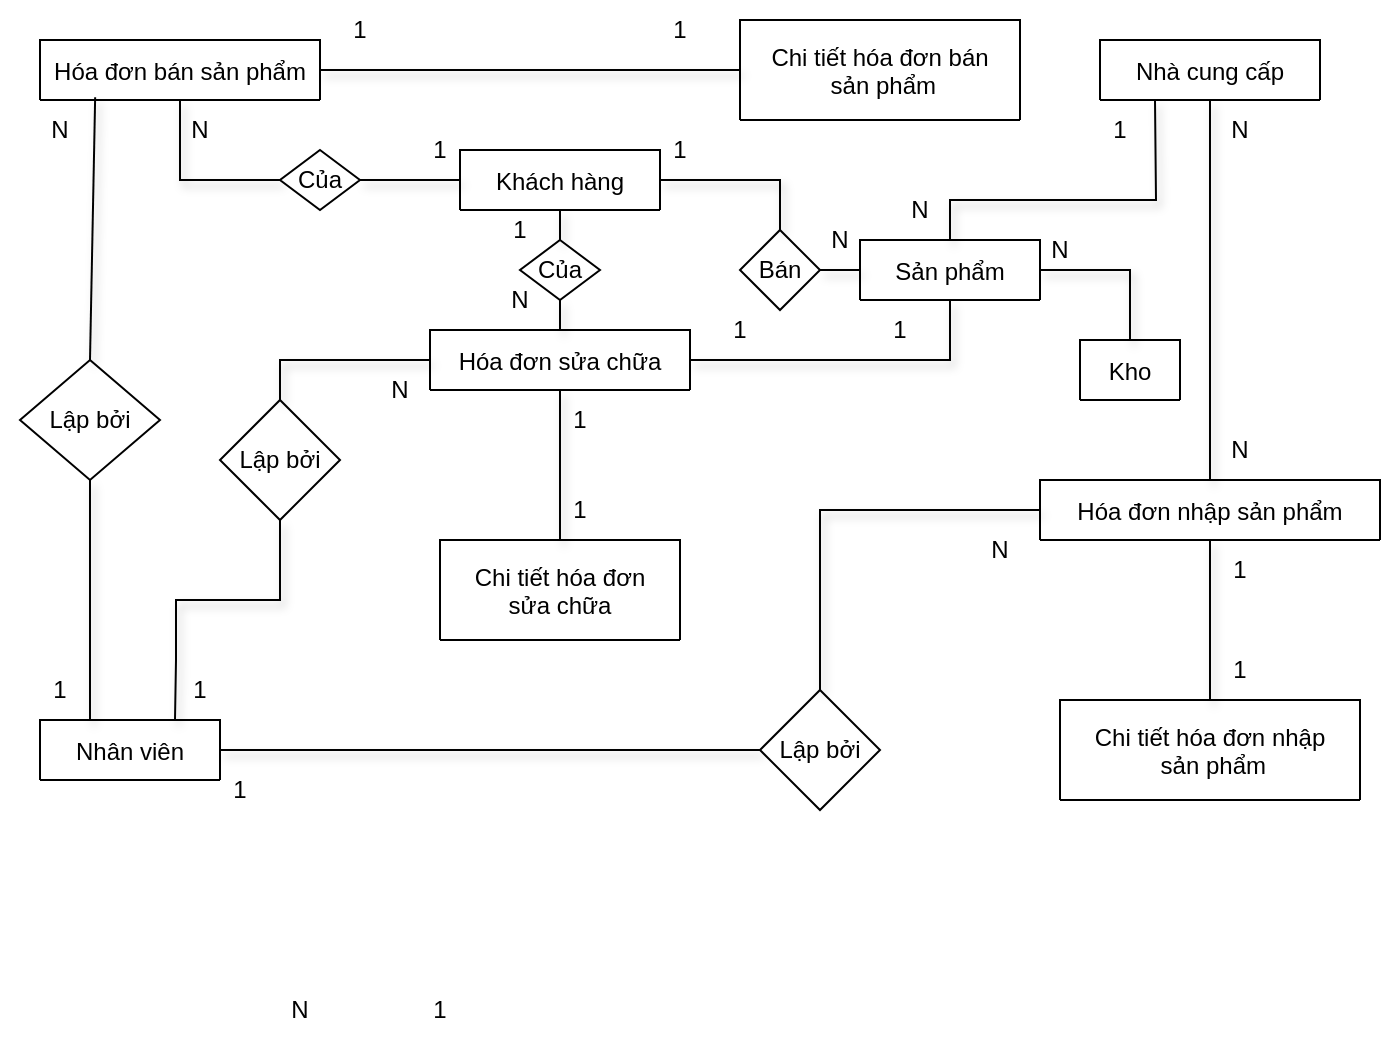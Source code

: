 <mxfile version="15.9.1" type="github">
  <diagram id="dGMib69D_cBfETXL7jhn" name="Page-1">
    <mxGraphModel dx="1038" dy="579" grid="1" gridSize="10" guides="1" tooltips="1" connect="1" arrows="1" fold="1" page="1" pageScale="1" pageWidth="827" pageHeight="1169" math="0" shadow="0">
      <root>
        <mxCell id="0" />
        <mxCell id="1" parent="0" />
        <mxCell id="uv5CzfROaBmRkuvhpo79-32" value="Hóa đơn bán sản phẩm" style="swimlane;fontStyle=0;childLayout=stackLayout;horizontal=1;startSize=30;horizontalStack=0;resizeParent=1;resizeParentMax=0;resizeLast=0;collapsible=1;marginBottom=0;" parent="1" vertex="1" collapsed="1">
          <mxGeometry x="40" y="40" width="140" height="30" as="geometry">
            <mxRectangle x="40" y="40" width="140" height="210" as="alternateBounds" />
          </mxGeometry>
        </mxCell>
        <mxCell id="uv5CzfROaBmRkuvhpo79-33" value="ID hóa đơn" style="text;strokeColor=none;fillColor=none;align=left;verticalAlign=middle;spacingLeft=4;spacingRight=4;overflow=hidden;points=[[0,0.5],[1,0.5]];portConstraint=eastwest;rotatable=0;" parent="uv5CzfROaBmRkuvhpo79-32" vertex="1">
          <mxGeometry y="30" width="140" height="30" as="geometry" />
        </mxCell>
        <mxCell id="uv5CzfROaBmRkuvhpo79-84" value="ID hóa đơn sp" style="text;strokeColor=none;fillColor=none;align=left;verticalAlign=middle;spacingLeft=4;spacingRight=4;overflow=hidden;points=[[0,0.5],[1,0.5]];portConstraint=eastwest;rotatable=0;" parent="uv5CzfROaBmRkuvhpo79-32" vertex="1">
          <mxGeometry y="60" width="140" height="30" as="geometry" />
        </mxCell>
        <mxCell id="uv5CzfROaBmRkuvhpo79-34" value="ID nhân viên" style="text;strokeColor=none;fillColor=none;align=left;verticalAlign=middle;spacingLeft=4;spacingRight=4;overflow=hidden;points=[[0,0.5],[1,0.5]];portConstraint=eastwest;rotatable=0;" parent="uv5CzfROaBmRkuvhpo79-32" vertex="1">
          <mxGeometry y="90" width="140" height="30" as="geometry" />
        </mxCell>
        <mxCell id="uv5CzfROaBmRkuvhpo79-35" value="ID khách hàng" style="text;strokeColor=none;fillColor=none;align=left;verticalAlign=middle;spacingLeft=4;spacingRight=4;overflow=hidden;points=[[0,0.5],[1,0.5]];portConstraint=eastwest;rotatable=0;" parent="uv5CzfROaBmRkuvhpo79-32" vertex="1">
          <mxGeometry y="120" width="140" height="30" as="geometry" />
        </mxCell>
        <mxCell id="uv5CzfROaBmRkuvhpo79-83" value="ID sản phẩm    " style="text;strokeColor=none;fillColor=none;align=left;verticalAlign=middle;spacingLeft=4;spacingRight=4;overflow=hidden;points=[[0,0.5],[1,0.5]];portConstraint=eastwest;rotatable=0;" parent="uv5CzfROaBmRkuvhpo79-32" vertex="1">
          <mxGeometry y="150" width="140" height="30" as="geometry" />
        </mxCell>
        <mxCell id="uv5CzfROaBmRkuvhpo79-85" value="Ngày" style="text;strokeColor=none;fillColor=none;align=left;verticalAlign=middle;spacingLeft=4;spacingRight=4;overflow=hidden;points=[[0,0.5],[1,0.5]];portConstraint=eastwest;rotatable=0;" parent="uv5CzfROaBmRkuvhpo79-32" vertex="1">
          <mxGeometry y="180" width="140" height="30" as="geometry" />
        </mxCell>
        <mxCell id="uv5CzfROaBmRkuvhpo79-36" value="Hóa đơn sửa chữa" style="swimlane;fontStyle=0;childLayout=stackLayout;horizontal=1;startSize=30;horizontalStack=0;resizeParent=1;resizeParentMax=0;resizeLast=0;collapsible=1;marginBottom=0;" parent="1" vertex="1" collapsed="1">
          <mxGeometry x="235" y="185" width="130" height="30" as="geometry">
            <mxRectangle x="210" y="40" width="140" height="120" as="alternateBounds" />
          </mxGeometry>
        </mxCell>
        <mxCell id="uv5CzfROaBmRkuvhpo79-37" value="ID hóa đơn sửa chữa" style="text;strokeColor=none;fillColor=none;align=left;verticalAlign=middle;spacingLeft=4;spacingRight=4;overflow=hidden;points=[[0,0.5],[1,0.5]];portConstraint=eastwest;rotatable=0;" parent="uv5CzfROaBmRkuvhpo79-36" vertex="1">
          <mxGeometry y="30" width="130" height="30" as="geometry" />
        </mxCell>
        <mxCell id="uv5CzfROaBmRkuvhpo79-38" value="ID sản phẩm" style="text;strokeColor=none;fillColor=none;align=left;verticalAlign=middle;spacingLeft=4;spacingRight=4;overflow=hidden;points=[[0,0.5],[1,0.5]];portConstraint=eastwest;rotatable=0;" parent="uv5CzfROaBmRkuvhpo79-36" vertex="1">
          <mxGeometry y="60" width="130" height="30" as="geometry" />
        </mxCell>
        <mxCell id="uv5CzfROaBmRkuvhpo79-39" value="Ngày" style="text;strokeColor=none;fillColor=none;align=left;verticalAlign=middle;spacingLeft=4;spacingRight=4;overflow=hidden;points=[[0,0.5],[1,0.5]];portConstraint=eastwest;rotatable=0;" parent="uv5CzfROaBmRkuvhpo79-36" vertex="1">
          <mxGeometry y="90" width="130" height="30" as="geometry" />
        </mxCell>
        <mxCell id="uv5CzfROaBmRkuvhpo79-40" value="Hóa đơn nhập sản phẩm" style="swimlane;fontStyle=0;childLayout=stackLayout;horizontal=1;startSize=30;horizontalStack=0;resizeParent=1;resizeParentMax=0;resizeLast=0;collapsible=1;marginBottom=0;" parent="1" vertex="1" collapsed="1">
          <mxGeometry x="540" y="260" width="170" height="30" as="geometry">
            <mxRectangle x="210" y="190" width="140" height="120" as="alternateBounds" />
          </mxGeometry>
        </mxCell>
        <mxCell id="uv5CzfROaBmRkuvhpo79-41" value="ID hóa đơn nhập xe" style="text;strokeColor=none;fillColor=none;align=left;verticalAlign=middle;spacingLeft=4;spacingRight=4;overflow=hidden;points=[[0,0.5],[1,0.5]];portConstraint=eastwest;rotatable=0;" parent="uv5CzfROaBmRkuvhpo79-40" vertex="1">
          <mxGeometry y="30" width="170" height="30" as="geometry" />
        </mxCell>
        <mxCell id="uv5CzfROaBmRkuvhpo79-42" value="ID sản phẩm" style="text;strokeColor=none;fillColor=none;align=left;verticalAlign=middle;spacingLeft=4;spacingRight=4;overflow=hidden;points=[[0,0.5],[1,0.5]];portConstraint=eastwest;rotatable=0;" parent="uv5CzfROaBmRkuvhpo79-40" vertex="1">
          <mxGeometry y="60" width="170" height="30" as="geometry" />
        </mxCell>
        <mxCell id="uv5CzfROaBmRkuvhpo79-43" value="Ngày" style="text;strokeColor=none;fillColor=none;align=left;verticalAlign=middle;spacingLeft=4;spacingRight=4;overflow=hidden;points=[[0,0.5],[1,0.5]];portConstraint=eastwest;rotatable=0;" parent="uv5CzfROaBmRkuvhpo79-40" vertex="1">
          <mxGeometry y="90" width="170" height="30" as="geometry" />
        </mxCell>
        <mxCell id="uv5CzfROaBmRkuvhpo79-44" value="Chi tiết hóa đơn bán&#xa; sản phẩm" style="swimlane;fontStyle=0;childLayout=stackLayout;horizontal=1;startSize=50;horizontalStack=0;resizeParent=1;resizeParentMax=0;resizeLast=0;collapsible=1;marginBottom=0;" parent="1" vertex="1" collapsed="1">
          <mxGeometry x="390" y="30" width="140" height="50" as="geometry">
            <mxRectangle x="210" y="340" width="140" height="230" as="alternateBounds" />
          </mxGeometry>
        </mxCell>
        <mxCell id="uv5CzfROaBmRkuvhpo79-45" value="ID hóa đơn sản phẩm" style="text;strokeColor=none;fillColor=none;align=left;verticalAlign=middle;spacingLeft=4;spacingRight=4;overflow=hidden;points=[[0,0.5],[1,0.5]];portConstraint=eastwest;rotatable=0;" parent="uv5CzfROaBmRkuvhpo79-44" vertex="1">
          <mxGeometry y="50" width="140" height="30" as="geometry" />
        </mxCell>
        <mxCell id="uv5CzfROaBmRkuvhpo79-46" value="Mã sản phẩm" style="text;strokeColor=none;fillColor=none;align=left;verticalAlign=middle;spacingLeft=4;spacingRight=4;overflow=hidden;points=[[0,0.5],[1,0.5]];portConstraint=eastwest;rotatable=0;" parent="uv5CzfROaBmRkuvhpo79-44" vertex="1">
          <mxGeometry y="80" width="140" height="30" as="geometry" />
        </mxCell>
        <mxCell id="uv5CzfROaBmRkuvhpo79-47" value="Số lượng mua" style="text;strokeColor=none;fillColor=none;align=left;verticalAlign=middle;spacingLeft=4;spacingRight=4;overflow=hidden;points=[[0,0.5],[1,0.5]];portConstraint=eastwest;rotatable=0;" parent="uv5CzfROaBmRkuvhpo79-44" vertex="1">
          <mxGeometry y="110" width="140" height="30" as="geometry" />
        </mxCell>
        <mxCell id="uv5CzfROaBmRkuvhpo79-123" value="Đơn giá" style="text;strokeColor=none;fillColor=none;align=left;verticalAlign=middle;spacingLeft=4;spacingRight=4;overflow=hidden;points=[[0,0.5],[1,0.5]];portConstraint=eastwest;rotatable=0;" parent="uv5CzfROaBmRkuvhpo79-44" vertex="1">
          <mxGeometry y="140" width="140" height="30" as="geometry" />
        </mxCell>
        <mxCell id="uv5CzfROaBmRkuvhpo79-124" value="Thành tiền" style="text;strokeColor=none;fillColor=none;align=left;verticalAlign=middle;spacingLeft=4;spacingRight=4;overflow=hidden;points=[[0,0.5],[1,0.5]];portConstraint=eastwest;rotatable=0;" parent="uv5CzfROaBmRkuvhpo79-44" vertex="1">
          <mxGeometry y="170" width="140" height="30" as="geometry" />
        </mxCell>
        <mxCell id="uv5CzfROaBmRkuvhpo79-125" value="Thuế VAT" style="text;strokeColor=none;fillColor=none;align=left;verticalAlign=middle;spacingLeft=4;spacingRight=4;overflow=hidden;points=[[0,0.5],[1,0.5]];portConstraint=eastwest;rotatable=0;" parent="uv5CzfROaBmRkuvhpo79-44" vertex="1">
          <mxGeometry y="200" width="140" height="30" as="geometry" />
        </mxCell>
        <mxCell id="uv5CzfROaBmRkuvhpo79-64" value="Nhân viên" style="swimlane;fontStyle=0;childLayout=stackLayout;horizontal=1;startSize=30;horizontalStack=0;resizeParent=1;resizeParentMax=0;resizeLast=0;collapsible=1;marginBottom=0;" parent="1" vertex="1" collapsed="1">
          <mxGeometry x="40" y="380" width="90" height="30" as="geometry">
            <mxRectangle x="40" y="270" width="140" height="210" as="alternateBounds" />
          </mxGeometry>
        </mxCell>
        <mxCell id="uv5CzfROaBmRkuvhpo79-65" value="ID nhân viên " style="text;strokeColor=none;fillColor=none;align=left;verticalAlign=middle;spacingLeft=4;spacingRight=4;overflow=hidden;points=[[0,0.5],[1,0.5]];portConstraint=eastwest;rotatable=0;" parent="uv5CzfROaBmRkuvhpo79-64" vertex="1">
          <mxGeometry y="30" width="90" height="30" as="geometry" />
        </mxCell>
        <mxCell id="uv5CzfROaBmRkuvhpo79-89" value="Họ tên" style="text;strokeColor=none;fillColor=none;align=left;verticalAlign=middle;spacingLeft=4;spacingRight=4;overflow=hidden;points=[[0,0.5],[1,0.5]];portConstraint=eastwest;rotatable=0;" parent="uv5CzfROaBmRkuvhpo79-64" vertex="1">
          <mxGeometry y="60" width="90" height="30" as="geometry" />
        </mxCell>
        <mxCell id="uv5CzfROaBmRkuvhpo79-88" value="Giới tính" style="text;strokeColor=none;fillColor=none;align=left;verticalAlign=middle;spacingLeft=4;spacingRight=4;overflow=hidden;points=[[0,0.5],[1,0.5]];portConstraint=eastwest;rotatable=0;" parent="uv5CzfROaBmRkuvhpo79-64" vertex="1">
          <mxGeometry y="90" width="90" height="30" as="geometry" />
        </mxCell>
        <mxCell id="uv5CzfROaBmRkuvhpo79-66" value="Địa chỉ" style="text;strokeColor=none;fillColor=none;align=left;verticalAlign=middle;spacingLeft=4;spacingRight=4;overflow=hidden;points=[[0,0.5],[1,0.5]];portConstraint=eastwest;rotatable=0;" parent="uv5CzfROaBmRkuvhpo79-64" vertex="1">
          <mxGeometry y="120" width="90" height="30" as="geometry" />
        </mxCell>
        <mxCell id="uv5CzfROaBmRkuvhpo79-67" value="SĐT" style="text;strokeColor=none;fillColor=none;align=left;verticalAlign=middle;spacingLeft=4;spacingRight=4;overflow=hidden;points=[[0,0.5],[1,0.5]];portConstraint=eastwest;rotatable=0;" parent="uv5CzfROaBmRkuvhpo79-64" vertex="1">
          <mxGeometry y="150" width="90" height="30" as="geometry" />
        </mxCell>
        <mxCell id="uv5CzfROaBmRkuvhpo79-87" value="Chức vụ" style="text;strokeColor=none;fillColor=none;align=left;verticalAlign=middle;spacingLeft=4;spacingRight=4;overflow=hidden;points=[[0,0.5],[1,0.5]];portConstraint=eastwest;rotatable=0;" parent="uv5CzfROaBmRkuvhpo79-64" vertex="1">
          <mxGeometry y="180" width="90" height="30" as="geometry" />
        </mxCell>
        <mxCell id="uv5CzfROaBmRkuvhpo79-90" value="Sản phẩm" style="swimlane;fontStyle=0;childLayout=stackLayout;horizontal=1;startSize=30;horizontalStack=0;resizeParent=1;resizeParentMax=0;resizeLast=0;collapsible=1;marginBottom=0;" parent="1" vertex="1" collapsed="1">
          <mxGeometry x="450" y="140" width="90" height="30" as="geometry">
            <mxRectangle x="40" y="500" width="140" height="120" as="alternateBounds" />
          </mxGeometry>
        </mxCell>
        <mxCell id="uv5CzfROaBmRkuvhpo79-91" value="ID sản phẩm" style="text;strokeColor=none;fillColor=none;align=left;verticalAlign=middle;spacingLeft=4;spacingRight=4;overflow=hidden;points=[[0,0.5],[1,0.5]];portConstraint=eastwest;rotatable=0;" parent="uv5CzfROaBmRkuvhpo79-90" vertex="1">
          <mxGeometry y="30" width="90" height="30" as="geometry" />
        </mxCell>
        <mxCell id="uv5CzfROaBmRkuvhpo79-92" value="Tên    " style="text;strokeColor=none;fillColor=none;align=left;verticalAlign=middle;spacingLeft=4;spacingRight=4;overflow=hidden;points=[[0,0.5],[1,0.5]];portConstraint=eastwest;rotatable=0;" parent="uv5CzfROaBmRkuvhpo79-90" vertex="1">
          <mxGeometry y="60" width="90" height="30" as="geometry" />
        </mxCell>
        <mxCell id="uv5CzfROaBmRkuvhpo79-93" value="Màu sắc" style="text;strokeColor=none;fillColor=none;align=left;verticalAlign=middle;spacingLeft=4;spacingRight=4;overflow=hidden;points=[[0,0.5],[1,0.5]];portConstraint=eastwest;rotatable=0;" parent="uv5CzfROaBmRkuvhpo79-90" vertex="1">
          <mxGeometry y="90" width="90" height="30" as="geometry" />
        </mxCell>
        <mxCell id="uv5CzfROaBmRkuvhpo79-126" value="Chi tiết hóa đơn &#xa;sửa chữa" style="swimlane;fontStyle=0;childLayout=stackLayout;horizontal=1;startSize=50;horizontalStack=0;resizeParent=1;resizeParentMax=0;resizeLast=0;collapsible=1;marginBottom=0;" parent="1" vertex="1" collapsed="1">
          <mxGeometry x="240" y="290" width="120" height="50" as="geometry">
            <mxRectangle x="390" y="40" width="140" height="230" as="alternateBounds" />
          </mxGeometry>
        </mxCell>
        <mxCell id="uv5CzfROaBmRkuvhpo79-127" value="ID hóa đơn sửa chữa" style="text;strokeColor=none;fillColor=none;align=left;verticalAlign=middle;spacingLeft=4;spacingRight=4;overflow=hidden;points=[[0,0.5],[1,0.5]];portConstraint=eastwest;rotatable=0;" parent="uv5CzfROaBmRkuvhpo79-126" vertex="1">
          <mxGeometry y="50" width="120" height="30" as="geometry" />
        </mxCell>
        <mxCell id="uv5CzfROaBmRkuvhpo79-129" value="Số lượng" style="text;strokeColor=none;fillColor=none;align=left;verticalAlign=middle;spacingLeft=4;spacingRight=4;overflow=hidden;points=[[0,0.5],[1,0.5]];portConstraint=eastwest;rotatable=0;" parent="uv5CzfROaBmRkuvhpo79-126" vertex="1">
          <mxGeometry y="80" width="120" height="30" as="geometry" />
        </mxCell>
        <mxCell id="uv5CzfROaBmRkuvhpo79-130" value="Đơn giá" style="text;strokeColor=none;fillColor=none;align=left;verticalAlign=middle;spacingLeft=4;spacingRight=4;overflow=hidden;points=[[0,0.5],[1,0.5]];portConstraint=eastwest;rotatable=0;" parent="uv5CzfROaBmRkuvhpo79-126" vertex="1">
          <mxGeometry y="110" width="120" height="30" as="geometry" />
        </mxCell>
        <mxCell id="uv5CzfROaBmRkuvhpo79-131" value="Thành tiền" style="text;strokeColor=none;fillColor=none;align=left;verticalAlign=middle;spacingLeft=4;spacingRight=4;overflow=hidden;points=[[0,0.5],[1,0.5]];portConstraint=eastwest;rotatable=0;" parent="uv5CzfROaBmRkuvhpo79-126" vertex="1">
          <mxGeometry y="140" width="120" height="30" as="geometry" />
        </mxCell>
        <mxCell id="uv5CzfROaBmRkuvhpo79-128" value="Phí dịch vụ" style="text;strokeColor=none;fillColor=none;align=left;verticalAlign=middle;spacingLeft=4;spacingRight=4;overflow=hidden;points=[[0,0.5],[1,0.5]];portConstraint=eastwest;rotatable=0;" parent="uv5CzfROaBmRkuvhpo79-126" vertex="1">
          <mxGeometry y="170" width="120" height="30" as="geometry" />
        </mxCell>
        <mxCell id="uv5CzfROaBmRkuvhpo79-132" value="Tổng tiền" style="text;strokeColor=none;fillColor=none;align=left;verticalAlign=middle;spacingLeft=4;spacingRight=4;overflow=hidden;points=[[0,0.5],[1,0.5]];portConstraint=eastwest;rotatable=0;" parent="uv5CzfROaBmRkuvhpo79-126" vertex="1">
          <mxGeometry y="200" width="120" height="30" as="geometry" />
        </mxCell>
        <mxCell id="uv5CzfROaBmRkuvhpo79-140" value="Khách hàng" style="swimlane;fontStyle=0;childLayout=stackLayout;horizontal=1;startSize=30;horizontalStack=0;resizeParent=1;resizeParentMax=0;resizeLast=0;collapsible=1;marginBottom=0;" parent="1" vertex="1" collapsed="1">
          <mxGeometry x="250" y="95" width="100" height="30" as="geometry">
            <mxRectangle x="390" y="530" width="140" height="150" as="alternateBounds" />
          </mxGeometry>
        </mxCell>
        <mxCell id="uv5CzfROaBmRkuvhpo79-141" value="ID khách hàng" style="text;strokeColor=none;fillColor=none;align=left;verticalAlign=middle;spacingLeft=4;spacingRight=4;overflow=hidden;points=[[0,0.5],[1,0.5]];portConstraint=eastwest;rotatable=0;startSize=30;" parent="uv5CzfROaBmRkuvhpo79-140" vertex="1">
          <mxGeometry y="30" width="100" height="30" as="geometry" />
        </mxCell>
        <mxCell id="uv5CzfROaBmRkuvhpo79-144" value="Tên" style="text;strokeColor=none;fillColor=none;align=left;verticalAlign=middle;spacingLeft=4;spacingRight=4;overflow=hidden;points=[[0,0.5],[1,0.5]];portConstraint=eastwest;rotatable=0;startSize=30;" parent="uv5CzfROaBmRkuvhpo79-140" vertex="1">
          <mxGeometry y="60" width="100" height="30" as="geometry" />
        </mxCell>
        <mxCell id="uv5CzfROaBmRkuvhpo79-142" value="Địa chỉ" style="text;strokeColor=none;fillColor=none;align=left;verticalAlign=middle;spacingLeft=4;spacingRight=4;overflow=hidden;points=[[0,0.5],[1,0.5]];portConstraint=eastwest;rotatable=0;startSize=30;" parent="uv5CzfROaBmRkuvhpo79-140" vertex="1">
          <mxGeometry y="90" width="100" height="30" as="geometry" />
        </mxCell>
        <mxCell id="uv5CzfROaBmRkuvhpo79-143" value="SĐT" style="text;strokeColor=none;fillColor=none;align=left;verticalAlign=middle;spacingLeft=4;spacingRight=4;overflow=hidden;points=[[0,0.5],[1,0.5]];portConstraint=eastwest;rotatable=0;startSize=30;" parent="uv5CzfROaBmRkuvhpo79-140" vertex="1">
          <mxGeometry y="120" width="100" height="30" as="geometry" />
        </mxCell>
        <mxCell id="uv5CzfROaBmRkuvhpo79-133" value="Chi tiết hóa đơn nhập&#xa; sản phẩm" style="swimlane;fontStyle=0;childLayout=stackLayout;horizontal=1;startSize=50;horizontalStack=0;resizeParent=1;resizeParentMax=0;resizeLast=0;collapsible=1;marginBottom=0;" parent="1" vertex="1" collapsed="1">
          <mxGeometry x="550" y="370" width="150" height="50" as="geometry">
            <mxRectangle x="390" y="300" width="140" height="200" as="alternateBounds" />
          </mxGeometry>
        </mxCell>
        <mxCell id="uv5CzfROaBmRkuvhpo79-134" value="ID hóa đơn nhập SP" style="text;strokeColor=none;fillColor=none;align=left;verticalAlign=middle;spacingLeft=4;spacingRight=4;overflow=hidden;points=[[0,0.5],[1,0.5]];portConstraint=eastwest;rotatable=0;" parent="uv5CzfROaBmRkuvhpo79-133" vertex="1">
          <mxGeometry y="50" width="150" height="30" as="geometry" />
        </mxCell>
        <mxCell id="uv5CzfROaBmRkuvhpo79-135" value="Số lượng nhập" style="text;strokeColor=none;fillColor=none;align=left;verticalAlign=middle;spacingLeft=4;spacingRight=4;overflow=hidden;points=[[0,0.5],[1,0.5]];portConstraint=eastwest;rotatable=0;" parent="uv5CzfROaBmRkuvhpo79-133" vertex="1">
          <mxGeometry y="80" width="150" height="30" as="geometry" />
        </mxCell>
        <mxCell id="uv5CzfROaBmRkuvhpo79-136" value="Đơn giá" style="text;strokeColor=none;fillColor=none;align=left;verticalAlign=middle;spacingLeft=4;spacingRight=4;overflow=hidden;points=[[0,0.5],[1,0.5]];portConstraint=eastwest;rotatable=0;" parent="uv5CzfROaBmRkuvhpo79-133" vertex="1">
          <mxGeometry y="110" width="150" height="30" as="geometry" />
        </mxCell>
        <mxCell id="uv5CzfROaBmRkuvhpo79-137" value="Thành tiền" style="text;strokeColor=none;fillColor=none;align=left;verticalAlign=middle;spacingLeft=4;spacingRight=4;overflow=hidden;points=[[0,0.5],[1,0.5]];portConstraint=eastwest;rotatable=0;" parent="uv5CzfROaBmRkuvhpo79-133" vertex="1">
          <mxGeometry y="140" width="150" height="30" as="geometry" />
        </mxCell>
        <mxCell id="uv5CzfROaBmRkuvhpo79-138" value="Thuế VAT" style="text;strokeColor=none;fillColor=none;align=left;verticalAlign=middle;spacingLeft=4;spacingRight=4;overflow=hidden;points=[[0,0.5],[1,0.5]];portConstraint=eastwest;rotatable=0;" parent="uv5CzfROaBmRkuvhpo79-133" vertex="1">
          <mxGeometry y="170" width="150" height="30" as="geometry" />
        </mxCell>
        <mxCell id="uv5CzfROaBmRkuvhpo79-146" value="Nhà cung cấp" style="swimlane;fontStyle=0;childLayout=stackLayout;horizontal=1;startSize=30;horizontalStack=0;resizeParent=1;resizeParentMax=0;resizeLast=0;collapsible=1;marginBottom=0;" parent="1" vertex="1" collapsed="1">
          <mxGeometry x="570" y="40" width="110" height="30" as="geometry">
            <mxRectangle x="560" y="40" width="140" height="120" as="alternateBounds" />
          </mxGeometry>
        </mxCell>
        <mxCell id="uv5CzfROaBmRkuvhpo79-147" value="ID nhà cung cấp" style="text;strokeColor=none;fillColor=none;align=left;verticalAlign=middle;spacingLeft=4;spacingRight=4;overflow=hidden;points=[[0,0.5],[1,0.5]];portConstraint=eastwest;rotatable=0;startSize=30;" parent="uv5CzfROaBmRkuvhpo79-146" vertex="1">
          <mxGeometry y="30" width="110" height="30" as="geometry" />
        </mxCell>
        <mxCell id="uv5CzfROaBmRkuvhpo79-148" value="Địa chỉ" style="text;strokeColor=none;fillColor=none;align=left;verticalAlign=middle;spacingLeft=4;spacingRight=4;overflow=hidden;points=[[0,0.5],[1,0.5]];portConstraint=eastwest;rotatable=0;startSize=30;" parent="uv5CzfROaBmRkuvhpo79-146" vertex="1">
          <mxGeometry y="60" width="110" height="30" as="geometry" />
        </mxCell>
        <mxCell id="uv5CzfROaBmRkuvhpo79-149" value="SĐT" style="text;strokeColor=none;fillColor=none;align=left;verticalAlign=middle;spacingLeft=4;spacingRight=4;overflow=hidden;points=[[0,0.5],[1,0.5]];portConstraint=eastwest;rotatable=0;startSize=30;" parent="uv5CzfROaBmRkuvhpo79-146" vertex="1">
          <mxGeometry y="90" width="110" height="30" as="geometry" />
        </mxCell>
        <mxCell id="uv5CzfROaBmRkuvhpo79-150" value="Kho" style="swimlane;fontStyle=0;childLayout=stackLayout;horizontal=1;startSize=30;horizontalStack=0;resizeParent=1;resizeParentMax=0;resizeLast=0;collapsible=1;marginBottom=0;" parent="1" vertex="1" collapsed="1">
          <mxGeometry x="560" y="190" width="50" height="30" as="geometry">
            <mxRectangle x="560" y="190" width="140" height="150" as="alternateBounds" />
          </mxGeometry>
        </mxCell>
        <mxCell id="uv5CzfROaBmRkuvhpo79-151" value="Mã sản phẩm" style="text;strokeColor=none;fillColor=none;align=left;verticalAlign=middle;spacingLeft=4;spacingRight=4;overflow=hidden;points=[[0,0.5],[1,0.5]];portConstraint=eastwest;rotatable=0;startSize=30;" parent="uv5CzfROaBmRkuvhpo79-150" vertex="1">
          <mxGeometry y="30" width="50" height="30" as="geometry" />
        </mxCell>
        <mxCell id="uv5CzfROaBmRkuvhpo79-152" value="Tên sản phẩm" style="text;strokeColor=none;fillColor=none;align=left;verticalAlign=middle;spacingLeft=4;spacingRight=4;overflow=hidden;points=[[0,0.5],[1,0.5]];portConstraint=eastwest;rotatable=0;startSize=30;" parent="uv5CzfROaBmRkuvhpo79-150" vertex="1">
          <mxGeometry y="60" width="50" height="30" as="geometry" />
        </mxCell>
        <mxCell id="uv5CzfROaBmRkuvhpo79-153" value="Số lượng còn lại" style="text;strokeColor=none;fillColor=none;align=left;verticalAlign=middle;spacingLeft=4;spacingRight=4;overflow=hidden;points=[[0,0.5],[1,0.5]];portConstraint=eastwest;rotatable=0;startSize=30;" parent="uv5CzfROaBmRkuvhpo79-150" vertex="1">
          <mxGeometry y="90" width="50" height="30" as="geometry" />
        </mxCell>
        <mxCell id="uv5CzfROaBmRkuvhpo79-154" value="Số lượng đã bán" style="text;strokeColor=none;fillColor=none;align=left;verticalAlign=middle;spacingLeft=4;spacingRight=4;overflow=hidden;points=[[0,0.5],[1,0.5]];portConstraint=eastwest;rotatable=0;startSize=30;" parent="uv5CzfROaBmRkuvhpo79-150" vertex="1">
          <mxGeometry y="120" width="50" height="30" as="geometry" />
        </mxCell>
        <mxCell id="pMQHemcvJotVO2MOoGLu-1" value="" style="endArrow=none;html=1;rounded=0;entryX=1;entryY=0.5;entryDx=0;entryDy=0;exitX=0;exitY=0.5;exitDx=0;exitDy=0;shadow=1;" edge="1" parent="1" source="uv5CzfROaBmRkuvhpo79-44" target="uv5CzfROaBmRkuvhpo79-32">
          <mxGeometry width="50" height="50" relative="1" as="geometry">
            <mxPoint x="390" y="160" as="sourcePoint" />
            <mxPoint x="440" y="110" as="targetPoint" />
            <Array as="points" />
          </mxGeometry>
        </mxCell>
        <mxCell id="pMQHemcvJotVO2MOoGLu-2" value="1" style="text;html=1;strokeColor=none;fillColor=none;align=center;verticalAlign=middle;whiteSpace=wrap;rounded=0;" vertex="1" parent="1">
          <mxGeometry x="170" y="20" width="60" height="30" as="geometry" />
        </mxCell>
        <mxCell id="pMQHemcvJotVO2MOoGLu-3" value="N" style="text;html=1;strokeColor=none;fillColor=none;align=center;verticalAlign=middle;whiteSpace=wrap;rounded=0;" vertex="1" parent="1">
          <mxGeometry x="140" y="510" width="60" height="30" as="geometry" />
        </mxCell>
        <mxCell id="pMQHemcvJotVO2MOoGLu-5" value="" style="endArrow=none;html=1;rounded=0;shadow=1;entryX=0.5;entryY=0;entryDx=0;entryDy=0;exitX=0.5;exitY=1;exitDx=0;exitDy=0;" edge="1" parent="1" source="uv5CzfROaBmRkuvhpo79-36" target="uv5CzfROaBmRkuvhpo79-126">
          <mxGeometry width="50" height="50" relative="1" as="geometry">
            <mxPoint x="390" y="320" as="sourcePoint" />
            <mxPoint x="440" y="270" as="targetPoint" />
          </mxGeometry>
        </mxCell>
        <mxCell id="pMQHemcvJotVO2MOoGLu-6" value="" style="endArrow=none;html=1;rounded=0;shadow=1;exitX=0.5;exitY=1;exitDx=0;exitDy=0;entryX=0.5;entryY=0;entryDx=0;entryDy=0;" edge="1" parent="1" source="uv5CzfROaBmRkuvhpo79-40" target="uv5CzfROaBmRkuvhpo79-133">
          <mxGeometry width="50" height="50" relative="1" as="geometry">
            <mxPoint x="390" y="320" as="sourcePoint" />
            <mxPoint x="440" y="270" as="targetPoint" />
          </mxGeometry>
        </mxCell>
        <mxCell id="pMQHemcvJotVO2MOoGLu-7" value="Của" style="rhombus;whiteSpace=wrap;html=1;" vertex="1" parent="1">
          <mxGeometry x="160" y="95" width="40" height="30" as="geometry" />
        </mxCell>
        <mxCell id="pMQHemcvJotVO2MOoGLu-8" value="" style="endArrow=none;html=1;rounded=0;shadow=1;entryX=0.5;entryY=1;entryDx=0;entryDy=0;exitX=0;exitY=0.5;exitDx=0;exitDy=0;" edge="1" parent="1" source="pMQHemcvJotVO2MOoGLu-7" target="uv5CzfROaBmRkuvhpo79-32">
          <mxGeometry width="50" height="50" relative="1" as="geometry">
            <mxPoint x="390" y="320" as="sourcePoint" />
            <mxPoint x="440" y="270" as="targetPoint" />
            <Array as="points">
              <mxPoint x="110" y="110" />
            </Array>
          </mxGeometry>
        </mxCell>
        <mxCell id="pMQHemcvJotVO2MOoGLu-9" value="" style="endArrow=none;html=1;rounded=0;shadow=1;entryX=1;entryY=0.5;entryDx=0;entryDy=0;exitX=0;exitY=0.5;exitDx=0;exitDy=0;" edge="1" parent="1" source="uv5CzfROaBmRkuvhpo79-140" target="pMQHemcvJotVO2MOoGLu-7">
          <mxGeometry width="50" height="50" relative="1" as="geometry">
            <mxPoint x="390" y="320" as="sourcePoint" />
            <mxPoint x="440" y="270" as="targetPoint" />
          </mxGeometry>
        </mxCell>
        <mxCell id="pMQHemcvJotVO2MOoGLu-10" value="Lập bởi" style="rhombus;whiteSpace=wrap;html=1;" vertex="1" parent="1">
          <mxGeometry x="30" y="200" width="70" height="60" as="geometry" />
        </mxCell>
        <mxCell id="pMQHemcvJotVO2MOoGLu-11" value="" style="endArrow=none;html=1;rounded=0;shadow=1;entryX=0.197;entryY=0.953;entryDx=0;entryDy=0;exitX=0.5;exitY=0;exitDx=0;exitDy=0;entryPerimeter=0;" edge="1" parent="1" source="pMQHemcvJotVO2MOoGLu-10" target="uv5CzfROaBmRkuvhpo79-32">
          <mxGeometry width="50" height="50" relative="1" as="geometry">
            <mxPoint x="390" y="320" as="sourcePoint" />
            <mxPoint x="440" y="270" as="targetPoint" />
          </mxGeometry>
        </mxCell>
        <mxCell id="pMQHemcvJotVO2MOoGLu-12" value="" style="endArrow=none;html=1;rounded=0;shadow=1;entryX=0.5;entryY=1;entryDx=0;entryDy=0;exitX=0.75;exitY=1;exitDx=0;exitDy=0;" edge="1" parent="1" source="pMQHemcvJotVO2MOoGLu-55" target="pMQHemcvJotVO2MOoGLu-10">
          <mxGeometry width="50" height="50" relative="1" as="geometry">
            <mxPoint x="390" y="320" as="sourcePoint" />
            <mxPoint x="440" y="270" as="targetPoint" />
          </mxGeometry>
        </mxCell>
        <mxCell id="pMQHemcvJotVO2MOoGLu-21" value="" style="endArrow=none;html=1;rounded=0;shadow=1;startSize=50;entryX=0.25;entryY=1;entryDx=0;entryDy=0;exitX=0.5;exitY=0;exitDx=0;exitDy=0;" edge="1" parent="1" source="uv5CzfROaBmRkuvhpo79-90" target="uv5CzfROaBmRkuvhpo79-146">
          <mxGeometry width="50" height="50" relative="1" as="geometry">
            <mxPoint x="390" y="320" as="sourcePoint" />
            <mxPoint x="440" y="270" as="targetPoint" />
            <Array as="points">
              <mxPoint x="495" y="120" />
              <mxPoint x="598" y="120" />
            </Array>
          </mxGeometry>
        </mxCell>
        <mxCell id="pMQHemcvJotVO2MOoGLu-22" value="" style="endArrow=none;html=1;rounded=0;shadow=1;startSize=50;entryX=0.5;entryY=1;entryDx=0;entryDy=0;exitX=0.5;exitY=0;exitDx=0;exitDy=0;" edge="1" parent="1" source="uv5CzfROaBmRkuvhpo79-40" target="uv5CzfROaBmRkuvhpo79-146">
          <mxGeometry width="50" height="50" relative="1" as="geometry">
            <mxPoint x="390" y="320" as="sourcePoint" />
            <mxPoint x="440" y="270" as="targetPoint" />
          </mxGeometry>
        </mxCell>
        <mxCell id="pMQHemcvJotVO2MOoGLu-23" value="" style="endArrow=none;html=1;rounded=0;shadow=1;startSize=50;entryX=0.5;entryY=1;entryDx=0;entryDy=0;exitX=1;exitY=0.5;exitDx=0;exitDy=0;" edge="1" parent="1" source="uv5CzfROaBmRkuvhpo79-36" target="uv5CzfROaBmRkuvhpo79-90">
          <mxGeometry width="50" height="50" relative="1" as="geometry">
            <mxPoint x="390" y="320" as="sourcePoint" />
            <mxPoint x="440" y="270" as="targetPoint" />
            <Array as="points">
              <mxPoint x="495" y="200" />
            </Array>
          </mxGeometry>
        </mxCell>
        <mxCell id="pMQHemcvJotVO2MOoGLu-24" value="" style="endArrow=none;html=1;rounded=0;shadow=1;startSize=50;entryX=1;entryY=0.5;entryDx=0;entryDy=0;exitX=0.5;exitY=0;exitDx=0;exitDy=0;" edge="1" parent="1" source="uv5CzfROaBmRkuvhpo79-150" target="uv5CzfROaBmRkuvhpo79-90">
          <mxGeometry width="50" height="50" relative="1" as="geometry">
            <mxPoint x="390" y="320" as="sourcePoint" />
            <mxPoint x="440" y="270" as="targetPoint" />
            <Array as="points">
              <mxPoint x="585" y="155" />
            </Array>
          </mxGeometry>
        </mxCell>
        <mxCell id="pMQHemcvJotVO2MOoGLu-25" value="Bán" style="rhombus;whiteSpace=wrap;html=1;startSize=50;" vertex="1" parent="1">
          <mxGeometry x="390" y="135" width="40" height="40" as="geometry" />
        </mxCell>
        <mxCell id="pMQHemcvJotVO2MOoGLu-26" value="" style="endArrow=none;html=1;rounded=0;shadow=1;startSize=50;entryX=0;entryY=0.5;entryDx=0;entryDy=0;exitX=1;exitY=0.5;exitDx=0;exitDy=0;" edge="1" parent="1" source="pMQHemcvJotVO2MOoGLu-25" target="uv5CzfROaBmRkuvhpo79-90">
          <mxGeometry width="50" height="50" relative="1" as="geometry">
            <mxPoint x="390" y="320" as="sourcePoint" />
            <mxPoint x="440" y="270" as="targetPoint" />
          </mxGeometry>
        </mxCell>
        <mxCell id="pMQHemcvJotVO2MOoGLu-27" value="" style="endArrow=none;html=1;rounded=0;shadow=1;startSize=50;entryX=0.5;entryY=0;entryDx=0;entryDy=0;exitX=1;exitY=0.5;exitDx=0;exitDy=0;" edge="1" parent="1" source="uv5CzfROaBmRkuvhpo79-140" target="pMQHemcvJotVO2MOoGLu-25">
          <mxGeometry width="50" height="50" relative="1" as="geometry">
            <mxPoint x="390" y="320" as="sourcePoint" />
            <mxPoint x="440" y="270" as="targetPoint" />
            <Array as="points">
              <mxPoint x="410" y="110" />
            </Array>
          </mxGeometry>
        </mxCell>
        <mxCell id="pMQHemcvJotVO2MOoGLu-29" value="" style="endArrow=none;html=1;rounded=0;shadow=1;entryX=0.75;entryY=0;entryDx=0;entryDy=0;exitX=1;exitY=0.5;exitDx=0;exitDy=0;" edge="1" parent="1" source="pMQHemcvJotVO2MOoGLu-35" target="uv5CzfROaBmRkuvhpo79-64">
          <mxGeometry width="50" height="50" relative="1" as="geometry">
            <mxPoint x="175" y="275" as="sourcePoint" />
            <mxPoint x="200" y="330" as="targetPoint" />
            <Array as="points">
              <mxPoint x="160" y="320" />
              <mxPoint x="108" y="320" />
              <mxPoint x="108" y="350" />
            </Array>
          </mxGeometry>
        </mxCell>
        <mxCell id="pMQHemcvJotVO2MOoGLu-31" value="Của" style="rhombus;whiteSpace=wrap;html=1;" vertex="1" parent="1">
          <mxGeometry x="280" y="140" width="40" height="30" as="geometry" />
        </mxCell>
        <mxCell id="pMQHemcvJotVO2MOoGLu-32" value="" style="endArrow=none;html=1;rounded=0;shadow=1;entryX=0.5;entryY=1;entryDx=0;entryDy=0;exitX=0.5;exitY=0;exitDx=0;exitDy=0;" edge="1" parent="1" source="pMQHemcvJotVO2MOoGLu-31" target="uv5CzfROaBmRkuvhpo79-140">
          <mxGeometry width="50" height="50" relative="1" as="geometry">
            <mxPoint x="475" y="407.5" as="sourcePoint" />
            <mxPoint x="310" y="192.5" as="targetPoint" />
          </mxGeometry>
        </mxCell>
        <mxCell id="pMQHemcvJotVO2MOoGLu-33" value="" style="endArrow=none;html=1;rounded=0;shadow=1;entryX=0.5;entryY=1;entryDx=0;entryDy=0;" edge="1" parent="1" target="pMQHemcvJotVO2MOoGLu-31" source="uv5CzfROaBmRkuvhpo79-36">
          <mxGeometry width="50" height="50" relative="1" as="geometry">
            <mxPoint x="375" y="217.5" as="sourcePoint" />
            <mxPoint x="525" y="357.5" as="targetPoint" />
          </mxGeometry>
        </mxCell>
        <mxCell id="pMQHemcvJotVO2MOoGLu-35" value="Lập bởi" style="rhombus;whiteSpace=wrap;html=1;direction=south;" vertex="1" parent="1">
          <mxGeometry x="130" y="220" width="60" height="60" as="geometry" />
        </mxCell>
        <mxCell id="pMQHemcvJotVO2MOoGLu-36" value="" style="endArrow=none;html=1;rounded=0;shadow=1;entryX=0;entryY=0.5;entryDx=0;entryDy=0;exitX=0;exitY=0.5;exitDx=0;exitDy=0;" edge="1" target="pMQHemcvJotVO2MOoGLu-35" parent="1" source="uv5CzfROaBmRkuvhpo79-36">
          <mxGeometry width="50" height="50" relative="1" as="geometry">
            <mxPoint x="403" y="230" as="sourcePoint" />
            <mxPoint x="565" y="530" as="targetPoint" />
            <Array as="points">
              <mxPoint x="160" y="200" />
            </Array>
          </mxGeometry>
        </mxCell>
        <mxCell id="pMQHemcvJotVO2MOoGLu-37" value="" style="endArrow=none;html=1;rounded=0;shadow=1;exitX=0;exitY=0.5;exitDx=0;exitDy=0;entryX=1;entryY=0.5;entryDx=0;entryDy=0;" edge="1" parent="1" source="pMQHemcvJotVO2MOoGLu-38" target="uv5CzfROaBmRkuvhpo79-64">
          <mxGeometry width="50" height="50" relative="1" as="geometry">
            <mxPoint x="373.75" y="355" as="sourcePoint" />
            <mxPoint x="310" y="410" as="targetPoint" />
            <Array as="points" />
          </mxGeometry>
        </mxCell>
        <mxCell id="pMQHemcvJotVO2MOoGLu-38" value="Lập bởi" style="rhombus;whiteSpace=wrap;html=1;" vertex="1" parent="1">
          <mxGeometry x="400" y="365" width="60" height="60" as="geometry" />
        </mxCell>
        <mxCell id="pMQHemcvJotVO2MOoGLu-39" value="" style="endArrow=none;html=1;rounded=0;shadow=1;entryX=0.5;entryY=0;entryDx=0;entryDy=0;exitX=0;exitY=0.5;exitDx=0;exitDy=0;" edge="1" parent="1" target="pMQHemcvJotVO2MOoGLu-38" source="uv5CzfROaBmRkuvhpo79-40">
          <mxGeometry width="50" height="50" relative="1" as="geometry">
            <mxPoint x="466.25" y="280" as="sourcePoint" />
            <mxPoint x="628.75" y="580" as="targetPoint" />
            <Array as="points">
              <mxPoint x="430" y="275" />
            </Array>
          </mxGeometry>
        </mxCell>
        <mxCell id="pMQHemcvJotVO2MOoGLu-43" value="1" style="text;html=1;strokeColor=none;fillColor=none;align=center;verticalAlign=middle;whiteSpace=wrap;rounded=0;" vertex="1" parent="1">
          <mxGeometry x="330" y="20" width="60" height="30" as="geometry" />
        </mxCell>
        <mxCell id="pMQHemcvJotVO2MOoGLu-44" value="1" style="text;html=1;strokeColor=none;fillColor=none;align=center;verticalAlign=middle;whiteSpace=wrap;rounded=0;" vertex="1" parent="1">
          <mxGeometry x="280" y="215" width="60" height="30" as="geometry" />
        </mxCell>
        <mxCell id="pMQHemcvJotVO2MOoGLu-45" value="1" style="text;html=1;strokeColor=none;fillColor=none;align=center;verticalAlign=middle;whiteSpace=wrap;rounded=0;" vertex="1" parent="1">
          <mxGeometry x="280" y="260" width="60" height="30" as="geometry" />
        </mxCell>
        <mxCell id="pMQHemcvJotVO2MOoGLu-46" value="1" style="text;html=1;strokeColor=none;fillColor=none;align=center;verticalAlign=middle;whiteSpace=wrap;rounded=0;" vertex="1" parent="1">
          <mxGeometry x="610" y="290" width="60" height="30" as="geometry" />
        </mxCell>
        <mxCell id="pMQHemcvJotVO2MOoGLu-47" value="1" style="text;html=1;strokeColor=none;fillColor=none;align=center;verticalAlign=middle;whiteSpace=wrap;rounded=0;" vertex="1" parent="1">
          <mxGeometry x="610" y="340" width="60" height="30" as="geometry" />
        </mxCell>
        <mxCell id="pMQHemcvJotVO2MOoGLu-50" value="N" style="text;html=1;strokeColor=none;fillColor=none;align=center;verticalAlign=middle;whiteSpace=wrap;rounded=0;" vertex="1" parent="1">
          <mxGeometry x="20" y="70" width="60" height="30" as="geometry" />
        </mxCell>
        <mxCell id="pMQHemcvJotVO2MOoGLu-51" value="N" style="text;html=1;strokeColor=none;fillColor=none;align=center;verticalAlign=middle;whiteSpace=wrap;rounded=0;" vertex="1" parent="1">
          <mxGeometry x="90" y="70" width="60" height="30" as="geometry" />
        </mxCell>
        <mxCell id="pMQHemcvJotVO2MOoGLu-52" value="1" style="text;html=1;strokeColor=none;fillColor=none;align=center;verticalAlign=middle;whiteSpace=wrap;rounded=0;" vertex="1" parent="1">
          <mxGeometry x="210" y="510" width="60" height="30" as="geometry" />
        </mxCell>
        <mxCell id="pMQHemcvJotVO2MOoGLu-53" value="1" style="text;html=1;strokeColor=none;fillColor=none;align=center;verticalAlign=middle;whiteSpace=wrap;rounded=0;" vertex="1" parent="1">
          <mxGeometry x="210" y="80" width="60" height="30" as="geometry" />
        </mxCell>
        <mxCell id="pMQHemcvJotVO2MOoGLu-55" value="1" style="text;html=1;strokeColor=none;fillColor=none;align=center;verticalAlign=middle;whiteSpace=wrap;rounded=0;" vertex="1" parent="1">
          <mxGeometry x="20" y="350" width="60" height="30" as="geometry" />
        </mxCell>
        <mxCell id="pMQHemcvJotVO2MOoGLu-58" value="1" style="text;html=1;strokeColor=none;fillColor=none;align=center;verticalAlign=middle;whiteSpace=wrap;rounded=0;" vertex="1" parent="1">
          <mxGeometry x="550" y="70" width="60" height="30" as="geometry" />
        </mxCell>
        <mxCell id="pMQHemcvJotVO2MOoGLu-60" value="N" style="text;html=1;strokeColor=none;fillColor=none;align=center;verticalAlign=middle;whiteSpace=wrap;rounded=0;" vertex="1" parent="1">
          <mxGeometry x="610" y="70" width="60" height="30" as="geometry" />
        </mxCell>
        <mxCell id="pMQHemcvJotVO2MOoGLu-61" value="N" style="text;html=1;strokeColor=none;fillColor=none;align=center;verticalAlign=middle;whiteSpace=wrap;rounded=0;" vertex="1" parent="1">
          <mxGeometry x="610" y="230" width="60" height="30" as="geometry" />
        </mxCell>
        <mxCell id="pMQHemcvJotVO2MOoGLu-62" value="N" style="text;html=1;strokeColor=none;fillColor=none;align=center;verticalAlign=middle;whiteSpace=wrap;rounded=0;" vertex="1" parent="1">
          <mxGeometry x="450" y="110" width="60" height="30" as="geometry" />
        </mxCell>
        <mxCell id="pMQHemcvJotVO2MOoGLu-63" value="1" style="text;html=1;strokeColor=none;fillColor=none;align=center;verticalAlign=middle;whiteSpace=wrap;rounded=0;" vertex="1" parent="1">
          <mxGeometry x="330" y="80" width="60" height="30" as="geometry" />
        </mxCell>
        <mxCell id="pMQHemcvJotVO2MOoGLu-64" value="1" style="text;html=1;strokeColor=none;fillColor=none;align=center;verticalAlign=middle;whiteSpace=wrap;rounded=0;" vertex="1" parent="1">
          <mxGeometry x="250" y="120" width="60" height="30" as="geometry" />
        </mxCell>
        <mxCell id="pMQHemcvJotVO2MOoGLu-65" value="N" style="text;html=1;strokeColor=none;fillColor=none;align=center;verticalAlign=middle;whiteSpace=wrap;rounded=0;" vertex="1" parent="1">
          <mxGeometry x="250" y="155" width="60" height="30" as="geometry" />
        </mxCell>
        <mxCell id="pMQHemcvJotVO2MOoGLu-66" value="N" style="text;html=1;strokeColor=none;fillColor=none;align=center;verticalAlign=middle;whiteSpace=wrap;rounded=0;" vertex="1" parent="1">
          <mxGeometry x="410" y="125" width="60" height="30" as="geometry" />
        </mxCell>
        <mxCell id="pMQHemcvJotVO2MOoGLu-67" value="N" style="text;html=1;strokeColor=none;fillColor=none;align=center;verticalAlign=middle;whiteSpace=wrap;rounded=0;" vertex="1" parent="1">
          <mxGeometry x="520" y="130" width="60" height="30" as="geometry" />
        </mxCell>
        <mxCell id="pMQHemcvJotVO2MOoGLu-68" value="1" style="text;html=1;strokeColor=none;fillColor=none;align=center;verticalAlign=middle;whiteSpace=wrap;rounded=0;" vertex="1" parent="1">
          <mxGeometry x="440" y="170" width="60" height="30" as="geometry" />
        </mxCell>
        <mxCell id="pMQHemcvJotVO2MOoGLu-70" value="1" style="text;html=1;strokeColor=none;fillColor=none;align=center;verticalAlign=middle;whiteSpace=wrap;rounded=0;" vertex="1" parent="1">
          <mxGeometry x="360" y="170" width="60" height="30" as="geometry" />
        </mxCell>
        <mxCell id="pMQHemcvJotVO2MOoGLu-72" value="1" style="text;html=1;strokeColor=none;fillColor=none;align=center;verticalAlign=middle;whiteSpace=wrap;rounded=0;" vertex="1" parent="1">
          <mxGeometry x="90" y="350" width="60" height="30" as="geometry" />
        </mxCell>
        <mxCell id="pMQHemcvJotVO2MOoGLu-73" value="N" style="text;html=1;strokeColor=none;fillColor=none;align=center;verticalAlign=middle;whiteSpace=wrap;rounded=0;" vertex="1" parent="1">
          <mxGeometry x="190" y="200" width="60" height="30" as="geometry" />
        </mxCell>
        <mxCell id="pMQHemcvJotVO2MOoGLu-74" value="1" style="text;html=1;strokeColor=none;fillColor=none;align=center;verticalAlign=middle;whiteSpace=wrap;rounded=0;" vertex="1" parent="1">
          <mxGeometry x="110" y="400" width="60" height="30" as="geometry" />
        </mxCell>
        <mxCell id="pMQHemcvJotVO2MOoGLu-75" value="N" style="text;html=1;strokeColor=none;fillColor=none;align=center;verticalAlign=middle;whiteSpace=wrap;rounded=0;" vertex="1" parent="1">
          <mxGeometry x="490" y="280" width="60" height="30" as="geometry" />
        </mxCell>
      </root>
    </mxGraphModel>
  </diagram>
</mxfile>
